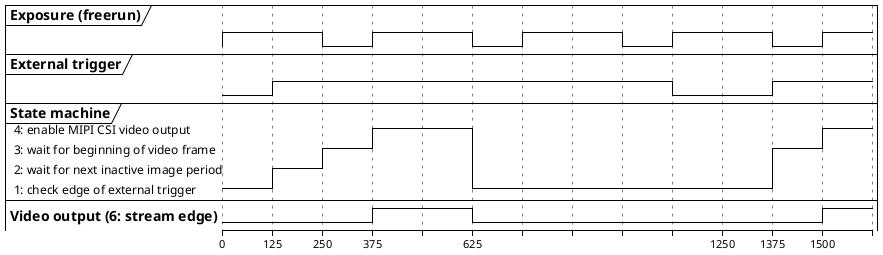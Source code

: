 @startuml
!theme plain
clock   "Exposure (freerun)"            as FREE with period 375 pulse 250
clock   "External trigger"              as TRIG with period 1250 pulse 1000 offset 125
robust  "State machine"                 as STATE
binary  "Video output (6: stream edge)" as STREAM

@0
STATE is "1: check edge of external trigger"
@125
STATE is "2: wait for next inactive image period"
@250
STATE is "3: wait for beginning of video frame"
@375
STATE is "4: enable MIPI CSI video output"
STREAM is high
@625
STATE is "1: check edge of external trigger"
STREAM is low
@1375
STATE is "3: wait for beginning of video frame"
@1500
STATE is "4: enable MIPI CSI video output"
STREAM is high

@enduml